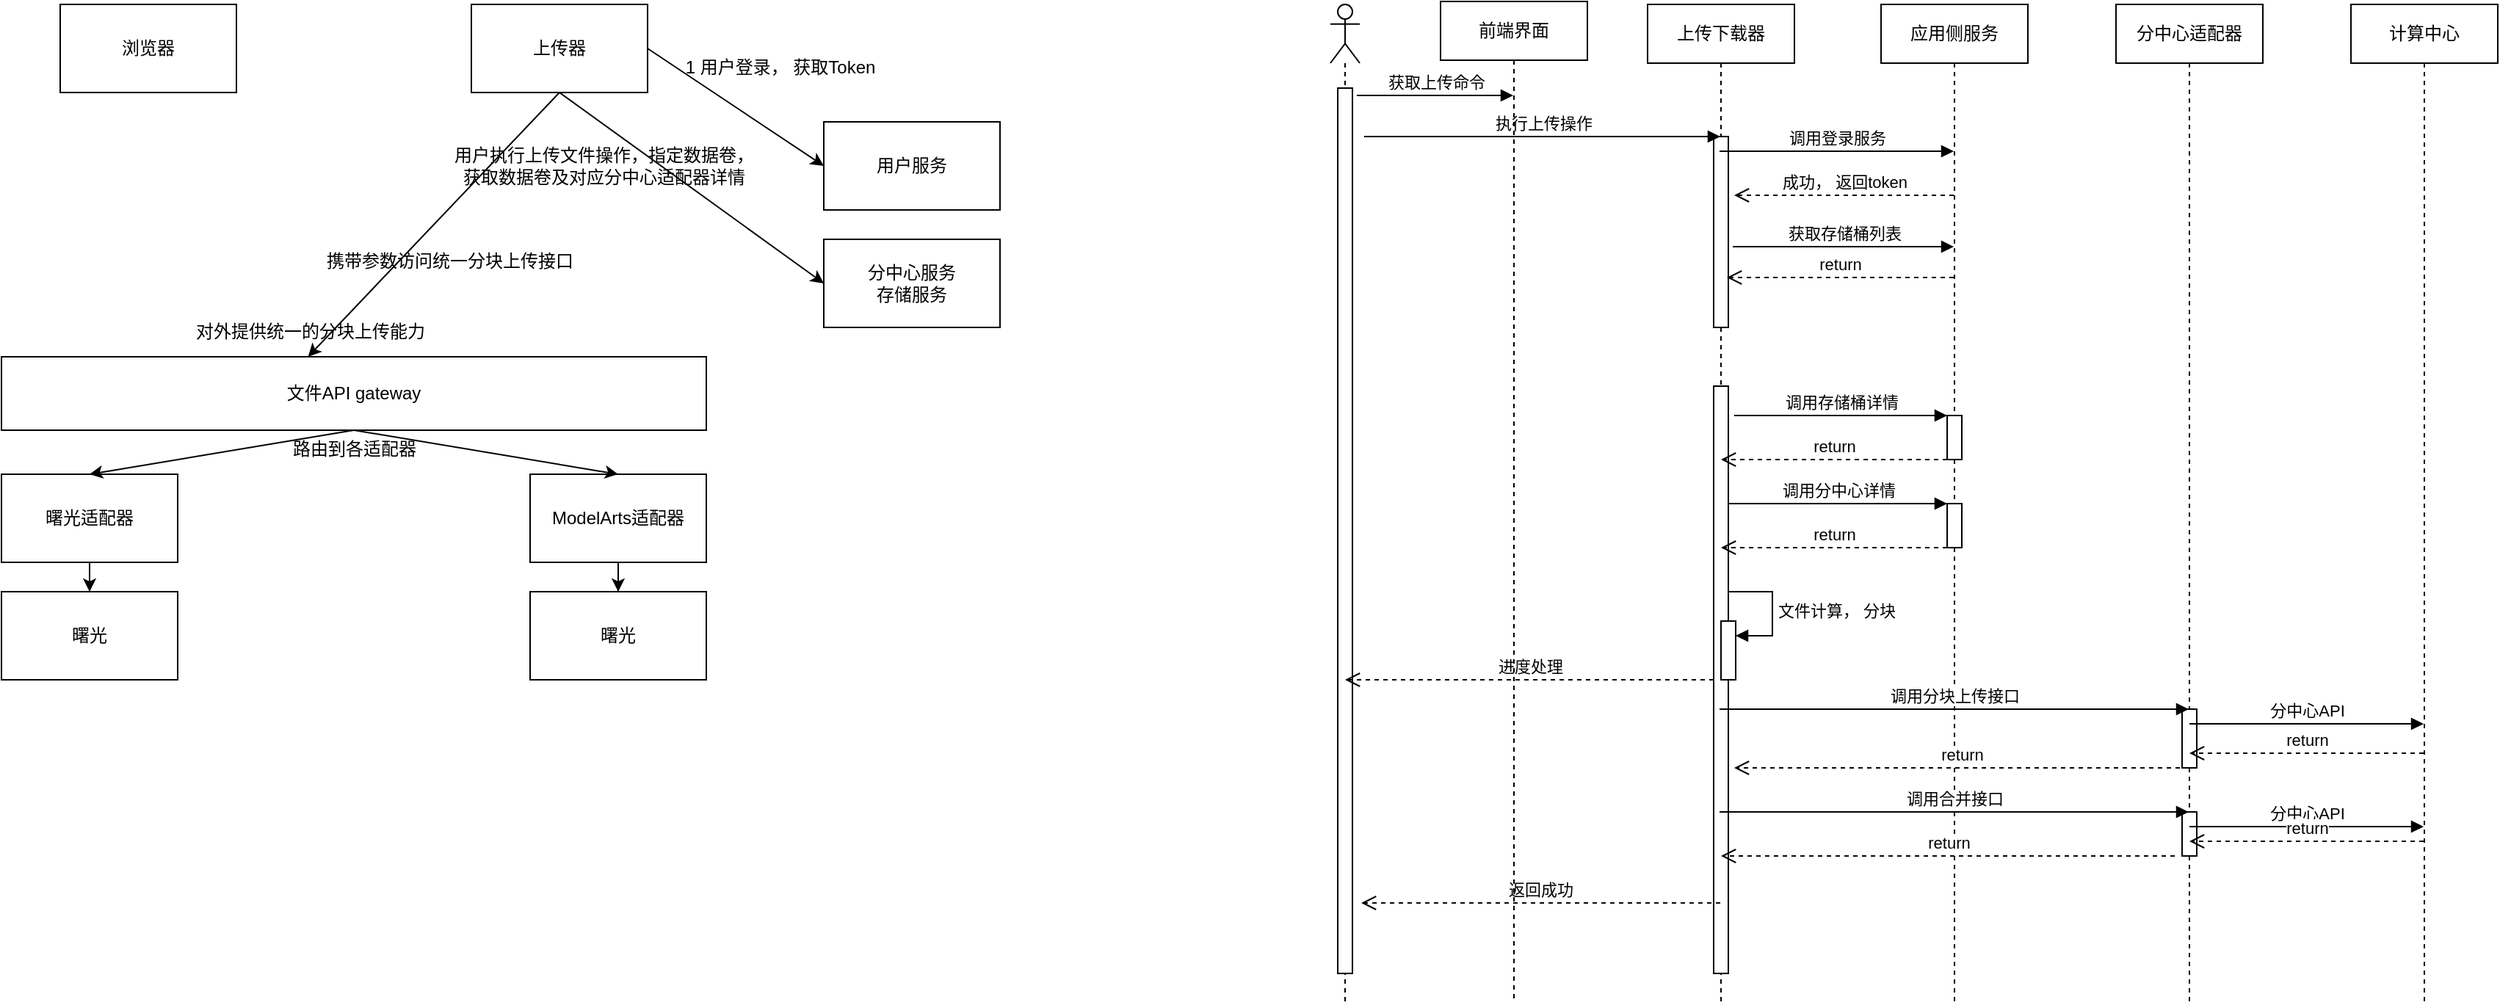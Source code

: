 <mxfile version="21.5.2" type="github">
  <diagram name="第 1 页" id="2eORcvJcxDI3dMNUfLJw">
    <mxGraphModel dx="1434" dy="756" grid="0" gridSize="10" guides="1" tooltips="1" connect="1" arrows="1" fold="1" page="0" pageScale="1" pageWidth="827" pageHeight="1169" math="0" shadow="0">
      <root>
        <mxCell id="0" />
        <mxCell id="1" parent="0" />
        <mxCell id="nCCrZxZ8MJTci0MwIPc7-1" value="上传器" style="rounded=0;whiteSpace=wrap;html=1;" parent="1" vertex="1">
          <mxGeometry x="440" y="80" width="120" height="60" as="geometry" />
        </mxCell>
        <mxCell id="nCCrZxZ8MJTci0MwIPc7-2" value="浏览器" style="rounded=0;whiteSpace=wrap;html=1;" parent="1" vertex="1">
          <mxGeometry x="160" y="80" width="120" height="60" as="geometry" />
        </mxCell>
        <mxCell id="nCCrZxZ8MJTci0MwIPc7-3" value="用户服务" style="rounded=0;whiteSpace=wrap;html=1;" parent="1" vertex="1">
          <mxGeometry x="680" y="160" width="120" height="60" as="geometry" />
        </mxCell>
        <mxCell id="nCCrZxZ8MJTci0MwIPc7-4" value="分中心服务&lt;br&gt;存储服务" style="rounded=0;whiteSpace=wrap;html=1;" parent="1" vertex="1">
          <mxGeometry x="680" y="240" width="120" height="60" as="geometry" />
        </mxCell>
        <mxCell id="nCCrZxZ8MJTci0MwIPc7-5" value="文件API gateway" style="rounded=0;whiteSpace=wrap;html=1;" parent="1" vertex="1">
          <mxGeometry x="120" y="320" width="480" height="50" as="geometry" />
        </mxCell>
        <mxCell id="nCCrZxZ8MJTci0MwIPc7-25" value="" style="edgeStyle=orthogonalEdgeStyle;rounded=0;orthogonalLoop=1;jettySize=auto;html=1;" parent="1" source="nCCrZxZ8MJTci0MwIPc7-6" target="nCCrZxZ8MJTci0MwIPc7-23" edge="1">
          <mxGeometry relative="1" as="geometry" />
        </mxCell>
        <mxCell id="nCCrZxZ8MJTci0MwIPc7-6" value="曙光适配器" style="rounded=0;whiteSpace=wrap;html=1;" parent="1" vertex="1">
          <mxGeometry x="120" y="400" width="120" height="60" as="geometry" />
        </mxCell>
        <mxCell id="nCCrZxZ8MJTci0MwIPc7-26" value="" style="edgeStyle=orthogonalEdgeStyle;rounded=0;orthogonalLoop=1;jettySize=auto;html=1;" parent="1" source="nCCrZxZ8MJTci0MwIPc7-7" target="nCCrZxZ8MJTci0MwIPc7-24" edge="1">
          <mxGeometry relative="1" as="geometry" />
        </mxCell>
        <mxCell id="nCCrZxZ8MJTci0MwIPc7-7" value="ModelArts适配器" style="rounded=0;whiteSpace=wrap;html=1;" parent="1" vertex="1">
          <mxGeometry x="480" y="400" width="120" height="60" as="geometry" />
        </mxCell>
        <mxCell id="nCCrZxZ8MJTci0MwIPc7-8" value="" style="endArrow=classic;html=1;rounded=0;exitX=1;exitY=0.5;exitDx=0;exitDy=0;entryX=0;entryY=0.5;entryDx=0;entryDy=0;" parent="1" source="nCCrZxZ8MJTci0MwIPc7-1" target="nCCrZxZ8MJTci0MwIPc7-3" edge="1">
          <mxGeometry width="50" height="50" relative="1" as="geometry">
            <mxPoint x="510" y="200" as="sourcePoint" />
            <mxPoint x="560" y="150" as="targetPoint" />
          </mxGeometry>
        </mxCell>
        <mxCell id="nCCrZxZ8MJTci0MwIPc7-9" value="1 用户登录， 获取Token" style="text;html=1;align=center;verticalAlign=middle;resizable=0;points=[];autosize=1;strokeColor=none;fillColor=none;" parent="1" vertex="1">
          <mxGeometry x="575" y="108" width="150" height="30" as="geometry" />
        </mxCell>
        <mxCell id="nCCrZxZ8MJTci0MwIPc7-13" value="" style="endArrow=classic;html=1;rounded=0;exitX=0.5;exitY=1;exitDx=0;exitDy=0;entryX=0;entryY=0.5;entryDx=0;entryDy=0;" parent="1" source="nCCrZxZ8MJTci0MwIPc7-1" target="nCCrZxZ8MJTci0MwIPc7-4" edge="1">
          <mxGeometry width="50" height="50" relative="1" as="geometry">
            <mxPoint x="450" y="230" as="sourcePoint" />
            <mxPoint x="500" y="180" as="targetPoint" />
          </mxGeometry>
        </mxCell>
        <mxCell id="nCCrZxZ8MJTci0MwIPc7-14" value="用户执行上传文件操作，指定数据卷，&lt;br&gt;获取数据卷及对应分中心适配器详情" style="text;html=1;align=center;verticalAlign=middle;resizable=0;points=[];autosize=1;strokeColor=none;fillColor=none;" parent="1" vertex="1">
          <mxGeometry x="415" y="170" width="230" height="40" as="geometry" />
        </mxCell>
        <mxCell id="nCCrZxZ8MJTci0MwIPc7-18" value="" style="endArrow=classic;html=1;rounded=0;exitX=0.5;exitY=1;exitDx=0;exitDy=0;entryX=0.5;entryY=0;entryDx=0;entryDy=0;" parent="1" source="nCCrZxZ8MJTci0MwIPc7-5" target="nCCrZxZ8MJTci0MwIPc7-6" edge="1">
          <mxGeometry width="50" height="50" relative="1" as="geometry">
            <mxPoint x="320" y="530" as="sourcePoint" />
            <mxPoint x="370" y="480" as="targetPoint" />
          </mxGeometry>
        </mxCell>
        <mxCell id="nCCrZxZ8MJTci0MwIPc7-20" value="" style="endArrow=classic;html=1;rounded=0;entryX=0.5;entryY=0;entryDx=0;entryDy=0;exitX=0.5;exitY=1;exitDx=0;exitDy=0;" parent="1" source="nCCrZxZ8MJTci0MwIPc7-5" target="nCCrZxZ8MJTci0MwIPc7-7" edge="1">
          <mxGeometry width="50" height="50" relative="1" as="geometry">
            <mxPoint x="320" y="470" as="sourcePoint" />
            <mxPoint x="370" y="420" as="targetPoint" />
          </mxGeometry>
        </mxCell>
        <mxCell id="nCCrZxZ8MJTci0MwIPc7-21" value="路由到各适配器" style="text;html=1;align=center;verticalAlign=middle;resizable=0;points=[];autosize=1;strokeColor=none;fillColor=none;" parent="1" vertex="1">
          <mxGeometry x="305" y="368" width="110" height="30" as="geometry" />
        </mxCell>
        <mxCell id="nCCrZxZ8MJTci0MwIPc7-22" value="对外提供统一的分块上传能力" style="text;html=1;align=center;verticalAlign=middle;resizable=0;points=[];autosize=1;strokeColor=none;fillColor=none;" parent="1" vertex="1">
          <mxGeometry x="240" y="288" width="180" height="30" as="geometry" />
        </mxCell>
        <mxCell id="nCCrZxZ8MJTci0MwIPc7-23" value="曙光" style="rounded=0;whiteSpace=wrap;html=1;" parent="1" vertex="1">
          <mxGeometry x="120" y="480" width="120" height="60" as="geometry" />
        </mxCell>
        <mxCell id="nCCrZxZ8MJTci0MwIPc7-24" value="曙光" style="rounded=0;whiteSpace=wrap;html=1;" parent="1" vertex="1">
          <mxGeometry x="480" y="480" width="120" height="60" as="geometry" />
        </mxCell>
        <mxCell id="nCCrZxZ8MJTci0MwIPc7-27" value="" style="endArrow=classic;html=1;rounded=0;exitX=0.5;exitY=1;exitDx=0;exitDy=0;entryX=0.435;entryY=0;entryDx=0;entryDy=0;entryPerimeter=0;" parent="1" source="nCCrZxZ8MJTci0MwIPc7-1" target="nCCrZxZ8MJTci0MwIPc7-5" edge="1">
          <mxGeometry width="50" height="50" relative="1" as="geometry">
            <mxPoint x="180" y="240" as="sourcePoint" />
            <mxPoint x="230" y="190" as="targetPoint" />
          </mxGeometry>
        </mxCell>
        <mxCell id="nCCrZxZ8MJTci0MwIPc7-28" value="携带参数访问统一分块上传接口" style="text;html=1;align=center;verticalAlign=middle;resizable=0;points=[];autosize=1;strokeColor=none;fillColor=none;" parent="1" vertex="1">
          <mxGeometry x="330" y="240" width="190" height="30" as="geometry" />
        </mxCell>
        <mxCell id="nCCrZxZ8MJTci0MwIPc7-30" value="上传下载器" style="shape=umlLifeline;perimeter=lifelinePerimeter;whiteSpace=wrap;html=1;container=1;dropTarget=0;collapsible=0;recursiveResize=0;outlineConnect=0;portConstraint=eastwest;newEdgeStyle={&quot;edgeStyle&quot;:&quot;elbowEdgeStyle&quot;,&quot;elbow&quot;:&quot;vertical&quot;,&quot;curved&quot;:0,&quot;rounded&quot;:0};" parent="1" vertex="1">
          <mxGeometry x="1241" y="80" width="100" height="680" as="geometry" />
        </mxCell>
        <mxCell id="nCCrZxZ8MJTci0MwIPc7-55" value="" style="html=1;points=[];perimeter=orthogonalPerimeter;outlineConnect=0;targetShapes=umlLifeline;portConstraint=eastwest;newEdgeStyle={&quot;edgeStyle&quot;:&quot;elbowEdgeStyle&quot;,&quot;elbow&quot;:&quot;vertical&quot;,&quot;curved&quot;:0,&quot;rounded&quot;:0};" parent="nCCrZxZ8MJTci0MwIPc7-30" vertex="1">
          <mxGeometry x="45" y="90" width="10" height="130" as="geometry" />
        </mxCell>
        <mxCell id="nCCrZxZ8MJTci0MwIPc7-65" value="" style="html=1;points=[];perimeter=orthogonalPerimeter;outlineConnect=0;targetShapes=umlLifeline;portConstraint=eastwest;newEdgeStyle={&quot;edgeStyle&quot;:&quot;elbowEdgeStyle&quot;,&quot;elbow&quot;:&quot;vertical&quot;,&quot;curved&quot;:0,&quot;rounded&quot;:0};" parent="nCCrZxZ8MJTci0MwIPc7-30" vertex="1">
          <mxGeometry x="45" y="260" width="10" height="400" as="geometry" />
        </mxCell>
        <mxCell id="nCCrZxZ8MJTci0MwIPc7-75" value="" style="html=1;points=[];perimeter=orthogonalPerimeter;outlineConnect=0;targetShapes=umlLifeline;portConstraint=eastwest;newEdgeStyle={&quot;edgeStyle&quot;:&quot;elbowEdgeStyle&quot;,&quot;elbow&quot;:&quot;vertical&quot;,&quot;curved&quot;:0,&quot;rounded&quot;:0};" parent="nCCrZxZ8MJTci0MwIPc7-30" vertex="1">
          <mxGeometry x="50" y="420" width="10" height="40" as="geometry" />
        </mxCell>
        <mxCell id="nCCrZxZ8MJTci0MwIPc7-76" value="文件计算， 分块" style="html=1;align=left;spacingLeft=2;endArrow=block;rounded=0;edgeStyle=orthogonalEdgeStyle;curved=0;rounded=0;" parent="nCCrZxZ8MJTci0MwIPc7-30" target="nCCrZxZ8MJTci0MwIPc7-75" edge="1">
          <mxGeometry relative="1" as="geometry">
            <mxPoint x="55" y="400" as="sourcePoint" />
            <Array as="points">
              <mxPoint x="85" y="430" />
            </Array>
          </mxGeometry>
        </mxCell>
        <mxCell id="nCCrZxZ8MJTci0MwIPc7-31" value="" style="shape=umlLifeline;perimeter=lifelinePerimeter;whiteSpace=wrap;html=1;container=1;dropTarget=0;collapsible=0;recursiveResize=0;outlineConnect=0;portConstraint=eastwest;newEdgeStyle={&quot;edgeStyle&quot;:&quot;elbowEdgeStyle&quot;,&quot;elbow&quot;:&quot;vertical&quot;,&quot;curved&quot;:0,&quot;rounded&quot;:0};participant=umlActor;" parent="1" vertex="1">
          <mxGeometry x="1025" y="80" width="20" height="680" as="geometry" />
        </mxCell>
        <mxCell id="nCCrZxZ8MJTci0MwIPc7-50" value="" style="html=1;points=[];perimeter=orthogonalPerimeter;outlineConnect=0;targetShapes=umlLifeline;portConstraint=eastwest;newEdgeStyle={&quot;edgeStyle&quot;:&quot;elbowEdgeStyle&quot;,&quot;elbow&quot;:&quot;vertical&quot;,&quot;curved&quot;:0,&quot;rounded&quot;:0};" parent="nCCrZxZ8MJTci0MwIPc7-31" vertex="1">
          <mxGeometry x="5" y="57" width="10" height="603" as="geometry" />
        </mxCell>
        <mxCell id="nCCrZxZ8MJTci0MwIPc7-32" value="应用侧服务" style="shape=umlLifeline;perimeter=lifelinePerimeter;whiteSpace=wrap;html=1;container=1;dropTarget=0;collapsible=0;recursiveResize=0;outlineConnect=0;portConstraint=eastwest;newEdgeStyle={&quot;edgeStyle&quot;:&quot;elbowEdgeStyle&quot;,&quot;elbow&quot;:&quot;vertical&quot;,&quot;curved&quot;:0,&quot;rounded&quot;:0};" parent="1" vertex="1">
          <mxGeometry x="1400" y="80" width="100" height="680" as="geometry" />
        </mxCell>
        <mxCell id="nCCrZxZ8MJTci0MwIPc7-67" value="" style="html=1;points=[];perimeter=orthogonalPerimeter;outlineConnect=0;targetShapes=umlLifeline;portConstraint=eastwest;newEdgeStyle={&quot;edgeStyle&quot;:&quot;elbowEdgeStyle&quot;,&quot;elbow&quot;:&quot;vertical&quot;,&quot;curved&quot;:0,&quot;rounded&quot;:0};" parent="nCCrZxZ8MJTci0MwIPc7-32" vertex="1">
          <mxGeometry x="45" y="280" width="10" height="30" as="geometry" />
        </mxCell>
        <mxCell id="nCCrZxZ8MJTci0MwIPc7-68" value="调用存储桶详情" style="html=1;verticalAlign=bottom;endArrow=block;edgeStyle=elbowEdgeStyle;elbow=vertical;curved=0;rounded=0;" parent="nCCrZxZ8MJTci0MwIPc7-32" target="nCCrZxZ8MJTci0MwIPc7-67" edge="1">
          <mxGeometry relative="1" as="geometry">
            <mxPoint x="-100" y="280" as="sourcePoint" />
          </mxGeometry>
        </mxCell>
        <mxCell id="nCCrZxZ8MJTci0MwIPc7-70" value="" style="html=1;points=[];perimeter=orthogonalPerimeter;outlineConnect=0;targetShapes=umlLifeline;portConstraint=eastwest;newEdgeStyle={&quot;edgeStyle&quot;:&quot;elbowEdgeStyle&quot;,&quot;elbow&quot;:&quot;vertical&quot;,&quot;curved&quot;:0,&quot;rounded&quot;:0};" parent="nCCrZxZ8MJTci0MwIPc7-32" vertex="1">
          <mxGeometry x="45" y="340" width="10" height="30" as="geometry" />
        </mxCell>
        <mxCell id="nCCrZxZ8MJTci0MwIPc7-33" value="分中心适配器" style="shape=umlLifeline;perimeter=lifelinePerimeter;whiteSpace=wrap;html=1;container=1;dropTarget=0;collapsible=0;recursiveResize=0;outlineConnect=0;portConstraint=eastwest;newEdgeStyle={&quot;edgeStyle&quot;:&quot;elbowEdgeStyle&quot;,&quot;elbow&quot;:&quot;vertical&quot;,&quot;curved&quot;:0,&quot;rounded&quot;:0};" parent="1" vertex="1">
          <mxGeometry x="1560" y="80" width="100" height="680" as="geometry" />
        </mxCell>
        <mxCell id="nCCrZxZ8MJTci0MwIPc7-82" value="" style="html=1;points=[];perimeter=orthogonalPerimeter;outlineConnect=0;targetShapes=umlLifeline;portConstraint=eastwest;newEdgeStyle={&quot;edgeStyle&quot;:&quot;elbowEdgeStyle&quot;,&quot;elbow&quot;:&quot;vertical&quot;,&quot;curved&quot;:0,&quot;rounded&quot;:0};" parent="nCCrZxZ8MJTci0MwIPc7-33" vertex="1">
          <mxGeometry x="45" y="480" width="10" height="40" as="geometry" />
        </mxCell>
        <mxCell id="nCCrZxZ8MJTci0MwIPc7-85" value="" style="html=1;points=[];perimeter=orthogonalPerimeter;outlineConnect=0;targetShapes=umlLifeline;portConstraint=eastwest;newEdgeStyle={&quot;edgeStyle&quot;:&quot;elbowEdgeStyle&quot;,&quot;elbow&quot;:&quot;vertical&quot;,&quot;curved&quot;:0,&quot;rounded&quot;:0};" parent="nCCrZxZ8MJTci0MwIPc7-33" vertex="1">
          <mxGeometry x="45" y="550" width="10" height="30" as="geometry" />
        </mxCell>
        <mxCell id="nCCrZxZ8MJTci0MwIPc7-35" value="计算中心" style="shape=umlLifeline;perimeter=lifelinePerimeter;whiteSpace=wrap;html=1;container=1;dropTarget=0;collapsible=0;recursiveResize=0;outlineConnect=0;portConstraint=eastwest;newEdgeStyle={&quot;edgeStyle&quot;:&quot;elbowEdgeStyle&quot;,&quot;elbow&quot;:&quot;vertical&quot;,&quot;curved&quot;:0,&quot;rounded&quot;:0};" parent="1" vertex="1">
          <mxGeometry x="1720" y="80" width="100" height="680" as="geometry" />
        </mxCell>
        <mxCell id="nCCrZxZ8MJTci0MwIPc7-54" value="调用登录服务" style="html=1;verticalAlign=bottom;endArrow=block;edgeStyle=elbowEdgeStyle;elbow=vertical;curved=0;rounded=0;" parent="1" target="nCCrZxZ8MJTci0MwIPc7-32" edge="1">
          <mxGeometry width="80" relative="1" as="geometry">
            <mxPoint x="1290" y="180" as="sourcePoint" />
            <mxPoint x="1370" y="180" as="targetPoint" />
          </mxGeometry>
        </mxCell>
        <mxCell id="nCCrZxZ8MJTci0MwIPc7-56" value="成功， 返回token" style="html=1;verticalAlign=bottom;endArrow=open;dashed=1;endSize=8;edgeStyle=elbowEdgeStyle;elbow=vertical;curved=0;rounded=0;" parent="1" source="nCCrZxZ8MJTci0MwIPc7-32" edge="1">
          <mxGeometry relative="1" as="geometry">
            <mxPoint x="1380" y="210" as="sourcePoint" />
            <mxPoint x="1300" y="210" as="targetPoint" />
          </mxGeometry>
        </mxCell>
        <mxCell id="nCCrZxZ8MJTci0MwIPc7-64" value="执行上传操作" style="html=1;verticalAlign=bottom;endArrow=block;edgeStyle=elbowEdgeStyle;elbow=vertical;curved=0;rounded=0;" parent="1" target="nCCrZxZ8MJTci0MwIPc7-30" edge="1">
          <mxGeometry width="80" relative="1" as="geometry">
            <mxPoint x="1048" y="170" as="sourcePoint" />
            <mxPoint x="1240" y="170" as="targetPoint" />
          </mxGeometry>
        </mxCell>
        <mxCell id="nCCrZxZ8MJTci0MwIPc7-69" value="return" style="html=1;verticalAlign=bottom;endArrow=open;dashed=1;endSize=8;edgeStyle=elbowEdgeStyle;elbow=vertical;curved=0;rounded=0;" parent="1" source="nCCrZxZ8MJTci0MwIPc7-67" target="nCCrZxZ8MJTci0MwIPc7-30" edge="1">
          <mxGeometry relative="1" as="geometry">
            <mxPoint x="1370" y="435" as="targetPoint" />
            <Array as="points">
              <mxPoint x="1410" y="390" />
              <mxPoint x="1410" y="380" />
            </Array>
          </mxGeometry>
        </mxCell>
        <mxCell id="nCCrZxZ8MJTci0MwIPc7-71" value="调用分中心详情" style="html=1;verticalAlign=bottom;endArrow=block;edgeStyle=elbowEdgeStyle;elbow=vertical;curved=0;rounded=0;" parent="1" source="nCCrZxZ8MJTci0MwIPc7-65" target="nCCrZxZ8MJTci0MwIPc7-70" edge="1">
          <mxGeometry relative="1" as="geometry">
            <mxPoint x="1375" y="420" as="sourcePoint" />
            <Array as="points">
              <mxPoint x="1400" y="420" />
            </Array>
          </mxGeometry>
        </mxCell>
        <mxCell id="nCCrZxZ8MJTci0MwIPc7-72" value="return" style="html=1;verticalAlign=bottom;endArrow=open;dashed=1;endSize=8;edgeStyle=elbowEdgeStyle;elbow=vertical;curved=0;rounded=0;" parent="1" source="nCCrZxZ8MJTci0MwIPc7-70" target="nCCrZxZ8MJTci0MwIPc7-30" edge="1">
          <mxGeometry relative="1" as="geometry">
            <mxPoint x="1375" y="495" as="targetPoint" />
            <Array as="points">
              <mxPoint x="1400" y="450" />
            </Array>
          </mxGeometry>
        </mxCell>
        <mxCell id="nCCrZxZ8MJTci0MwIPc7-79" value="调用分块上传接口" style="html=1;verticalAlign=bottom;endArrow=block;edgeStyle=elbowEdgeStyle;elbow=vertical;curved=0;rounded=0;" parent="1" target="nCCrZxZ8MJTci0MwIPc7-33" edge="1">
          <mxGeometry width="80" relative="1" as="geometry">
            <mxPoint x="1290" y="560" as="sourcePoint" />
            <mxPoint x="1370" y="560" as="targetPoint" />
          </mxGeometry>
        </mxCell>
        <mxCell id="nCCrZxZ8MJTci0MwIPc7-83" value="return" style="html=1;verticalAlign=bottom;endArrow=open;dashed=1;endSize=8;edgeStyle=elbowEdgeStyle;elbow=vertical;curved=0;rounded=0;" parent="1" source="nCCrZxZ8MJTci0MwIPc7-33" edge="1">
          <mxGeometry relative="1" as="geometry">
            <mxPoint x="1380" y="600" as="sourcePoint" />
            <mxPoint x="1300" y="600" as="targetPoint" />
          </mxGeometry>
        </mxCell>
        <mxCell id="nCCrZxZ8MJTci0MwIPc7-84" value="调用合并接口" style="html=1;verticalAlign=bottom;endArrow=block;edgeStyle=elbowEdgeStyle;elbow=vertical;curved=0;rounded=0;" parent="1" target="nCCrZxZ8MJTci0MwIPc7-33" edge="1">
          <mxGeometry width="80" relative="1" as="geometry">
            <mxPoint x="1290" y="630" as="sourcePoint" />
            <mxPoint x="1370" y="630" as="targetPoint" />
          </mxGeometry>
        </mxCell>
        <mxCell id="nCCrZxZ8MJTci0MwIPc7-86" value="return" style="html=1;verticalAlign=bottom;endArrow=open;dashed=1;endSize=8;edgeStyle=elbowEdgeStyle;elbow=vertical;curved=0;rounded=0;" parent="1" target="nCCrZxZ8MJTci0MwIPc7-30" edge="1">
          <mxGeometry relative="1" as="geometry">
            <mxPoint x="1600" y="660" as="sourcePoint" />
            <mxPoint x="1520" y="660" as="targetPoint" />
          </mxGeometry>
        </mxCell>
        <mxCell id="nCCrZxZ8MJTci0MwIPc7-87" value="分中心API" style="html=1;verticalAlign=bottom;endArrow=block;edgeStyle=elbowEdgeStyle;elbow=vertical;curved=0;rounded=0;" parent="1" target="nCCrZxZ8MJTci0MwIPc7-35" edge="1">
          <mxGeometry width="80" relative="1" as="geometry">
            <mxPoint x="1610" y="570" as="sourcePoint" />
            <mxPoint x="1690" y="570" as="targetPoint" />
          </mxGeometry>
        </mxCell>
        <mxCell id="nCCrZxZ8MJTci0MwIPc7-88" value="return" style="html=1;verticalAlign=bottom;endArrow=open;dashed=1;endSize=8;edgeStyle=elbowEdgeStyle;elbow=vertical;curved=0;rounded=0;" parent="1" source="nCCrZxZ8MJTci0MwIPc7-35" edge="1">
          <mxGeometry relative="1" as="geometry">
            <mxPoint x="1690" y="590" as="sourcePoint" />
            <mxPoint x="1610" y="590" as="targetPoint" />
          </mxGeometry>
        </mxCell>
        <mxCell id="nCCrZxZ8MJTci0MwIPc7-89" value="分中心API" style="html=1;verticalAlign=bottom;endArrow=block;edgeStyle=elbowEdgeStyle;elbow=vertical;curved=0;rounded=0;" parent="1" target="nCCrZxZ8MJTci0MwIPc7-35" edge="1">
          <mxGeometry width="80" relative="1" as="geometry">
            <mxPoint x="1610" y="640" as="sourcePoint" />
            <mxPoint x="1690" y="640" as="targetPoint" />
          </mxGeometry>
        </mxCell>
        <mxCell id="nCCrZxZ8MJTci0MwIPc7-90" value="return" style="html=1;verticalAlign=bottom;endArrow=open;dashed=1;endSize=8;edgeStyle=elbowEdgeStyle;elbow=vertical;curved=0;rounded=0;" parent="1" source="nCCrZxZ8MJTci0MwIPc7-35" edge="1">
          <mxGeometry relative="1" as="geometry">
            <mxPoint x="1690" y="650" as="sourcePoint" />
            <mxPoint x="1610" y="650" as="targetPoint" />
          </mxGeometry>
        </mxCell>
        <mxCell id="nCCrZxZ8MJTci0MwIPc7-91" value="返回成功" style="html=1;verticalAlign=bottom;endArrow=open;dashed=1;endSize=8;edgeStyle=elbowEdgeStyle;elbow=vertical;curved=0;rounded=0;" parent="1" source="nCCrZxZ8MJTci0MwIPc7-30" edge="1">
          <mxGeometry relative="1" as="geometry">
            <mxPoint x="1240" y="690" as="sourcePoint" />
            <mxPoint x="1046" y="692" as="targetPoint" />
          </mxGeometry>
        </mxCell>
        <mxCell id="nCCrZxZ8MJTci0MwIPc7-92" value="进度处理" style="html=1;verticalAlign=bottom;endArrow=open;dashed=1;endSize=8;edgeStyle=elbowEdgeStyle;elbow=vertical;curved=0;rounded=0;" parent="1" source="nCCrZxZ8MJTci0MwIPc7-65" edge="1" target="nCCrZxZ8MJTci0MwIPc7-31">
          <mxGeometry relative="1" as="geometry">
            <mxPoint x="1240" y="620" as="sourcePoint" />
            <mxPoint x="1160" y="620" as="targetPoint" />
          </mxGeometry>
        </mxCell>
        <mxCell id="iDIb241hrbqXt-V9Aamr-2" value="前端界面" style="shape=umlLifeline;perimeter=lifelinePerimeter;whiteSpace=wrap;html=1;container=1;dropTarget=0;collapsible=0;recursiveResize=0;outlineConnect=0;portConstraint=eastwest;newEdgeStyle={&quot;edgeStyle&quot;:&quot;elbowEdgeStyle&quot;,&quot;elbow&quot;:&quot;vertical&quot;,&quot;curved&quot;:0,&quot;rounded&quot;:0};" vertex="1" parent="1">
          <mxGeometry x="1100" y="78" width="100" height="680" as="geometry" />
        </mxCell>
        <mxCell id="iDIb241hrbqXt-V9Aamr-9" value="获取上传命令" style="html=1;verticalAlign=bottom;endArrow=block;edgeStyle=elbowEdgeStyle;elbow=vertical;curved=0;rounded=0;" edge="1" parent="1" target="iDIb241hrbqXt-V9Aamr-2">
          <mxGeometry width="80" relative="1" as="geometry">
            <mxPoint x="1043" y="142" as="sourcePoint" />
            <mxPoint x="1123" y="142" as="targetPoint" />
          </mxGeometry>
        </mxCell>
        <mxCell id="iDIb241hrbqXt-V9Aamr-10" value="获取存储桶列表" style="html=1;verticalAlign=bottom;endArrow=block;edgeStyle=elbowEdgeStyle;elbow=vertical;curved=0;rounded=0;" edge="1" parent="1" target="nCCrZxZ8MJTci0MwIPc7-32">
          <mxGeometry width="80" relative="1" as="geometry">
            <mxPoint x="1299" y="245" as="sourcePoint" />
            <mxPoint x="1379" y="245" as="targetPoint" />
          </mxGeometry>
        </mxCell>
        <mxCell id="iDIb241hrbqXt-V9Aamr-11" value="return" style="html=1;verticalAlign=bottom;endArrow=open;dashed=1;endSize=8;edgeStyle=elbowEdgeStyle;elbow=vertical;curved=0;rounded=0;" edge="1" parent="1" source="nCCrZxZ8MJTci0MwIPc7-32">
          <mxGeometry relative="1" as="geometry">
            <mxPoint x="1375" y="266" as="sourcePoint" />
            <mxPoint x="1295" y="266" as="targetPoint" />
          </mxGeometry>
        </mxCell>
      </root>
    </mxGraphModel>
  </diagram>
</mxfile>
